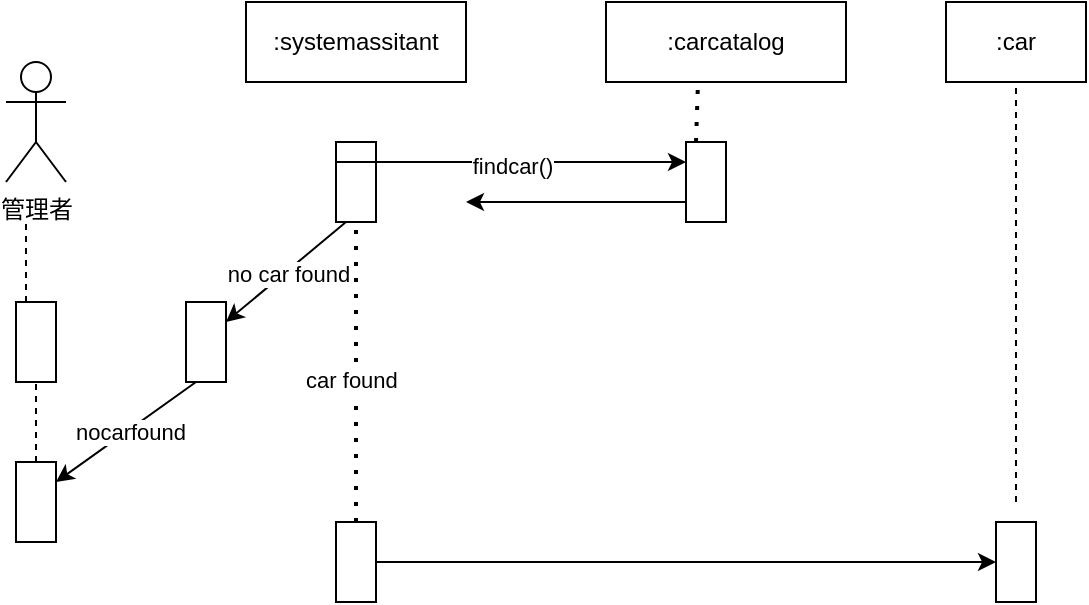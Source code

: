 <mxfile version="22.1.11" type="google">
  <diagram name="第 1 页" id="-pJfhRs5o2y8_Krgs1s0">
    <mxGraphModel grid="1" page="1" gridSize="10" guides="1" tooltips="1" connect="1" arrows="1" fold="1" pageScale="1" pageWidth="827" pageHeight="1169" math="0" shadow="0">
      <root>
        <mxCell id="0" />
        <mxCell id="1" parent="0" />
        <mxCell id="SHEZMKJn7fEZYNCt1iDd-4" value="管理者&lt;br&gt;" style="shape=umlActor;verticalLabelPosition=bottom;verticalAlign=top;html=1;outlineConnect=0;" vertex="1" parent="1">
          <mxGeometry x="130" y="120" width="30" height="60" as="geometry" />
        </mxCell>
        <mxCell id="SHEZMKJn7fEZYNCt1iDd-6" value="" style="rounded=0;whiteSpace=wrap;html=1;rotation=-90;" vertex="1" parent="1">
          <mxGeometry x="125" y="250" width="40" height="20" as="geometry" />
        </mxCell>
        <mxCell id="SHEZMKJn7fEZYNCt1iDd-7" value="" style="rounded=0;whiteSpace=wrap;html=1;rotation=-90;" vertex="1" parent="1">
          <mxGeometry x="125" y="330" width="40" height="20" as="geometry" />
        </mxCell>
        <mxCell id="SHEZMKJn7fEZYNCt1iDd-8" value=":systemassitant" style="rounded=0;whiteSpace=wrap;html=1;" vertex="1" parent="1">
          <mxGeometry x="250" y="90" width="110" height="40" as="geometry" />
        </mxCell>
        <mxCell id="SHEZMKJn7fEZYNCt1iDd-9" value=":carcatalog" style="rounded=0;whiteSpace=wrap;html=1;" vertex="1" parent="1">
          <mxGeometry x="430" y="90" width="120" height="40" as="geometry" />
        </mxCell>
        <mxCell id="SHEZMKJn7fEZYNCt1iDd-10" value=":car" style="rounded=0;whiteSpace=wrap;html=1;" vertex="1" parent="1">
          <mxGeometry x="600" y="90" width="70" height="40" as="geometry" />
        </mxCell>
        <mxCell id="SHEZMKJn7fEZYNCt1iDd-11" value="" style="rounded=0;whiteSpace=wrap;html=1;rotation=-90;" vertex="1" parent="1">
          <mxGeometry x="285" y="170" width="40" height="20" as="geometry" />
        </mxCell>
        <mxCell id="SHEZMKJn7fEZYNCt1iDd-12" value="" style="rounded=0;whiteSpace=wrap;html=1;rotation=-90;" vertex="1" parent="1">
          <mxGeometry x="460" y="170" width="40" height="20" as="geometry" />
        </mxCell>
        <mxCell id="SHEZMKJn7fEZYNCt1iDd-14" value="" style="rounded=0;whiteSpace=wrap;html=1;rotation=-90;" vertex="1" parent="1">
          <mxGeometry x="285" y="360" width="40" height="20" as="geometry" />
        </mxCell>
        <mxCell id="SHEZMKJn7fEZYNCt1iDd-15" value="" style="rounded=0;whiteSpace=wrap;html=1;rotation=-90;" vertex="1" parent="1">
          <mxGeometry x="615" y="360" width="40" height="20" as="geometry" />
        </mxCell>
        <mxCell id="SHEZMKJn7fEZYNCt1iDd-17" value="" style="endArrow=none;dashed=1;html=1;rounded=0;entryX=0.5;entryY=1;entryDx=0;entryDy=0;" edge="1" parent="1" target="SHEZMKJn7fEZYNCt1iDd-10">
          <mxGeometry width="50" height="50" relative="1" as="geometry">
            <mxPoint x="635" y="340" as="sourcePoint" />
            <mxPoint x="390" y="270" as="targetPoint" />
          </mxGeometry>
        </mxCell>
        <mxCell id="SHEZMKJn7fEZYNCt1iDd-18" value="" style="endArrow=none;dashed=1;html=1;dashPattern=1 3;strokeWidth=2;rounded=0;exitX=1;exitY=0.75;exitDx=0;exitDy=0;" edge="1" parent="1" source="SHEZMKJn7fEZYNCt1iDd-6">
          <mxGeometry width="50" height="50" relative="1" as="geometry">
            <mxPoint x="340" y="320" as="sourcePoint" />
            <mxPoint x="150" y="240" as="targetPoint" />
          </mxGeometry>
        </mxCell>
        <mxCell id="SHEZMKJn7fEZYNCt1iDd-19" value="" style="endArrow=none;dashed=1;html=1;rounded=0;entryX=0;entryY=0.5;entryDx=0;entryDy=0;exitX=1;exitY=0.5;exitDx=0;exitDy=0;" edge="1" parent="1" source="SHEZMKJn7fEZYNCt1iDd-7" target="SHEZMKJn7fEZYNCt1iDd-6">
          <mxGeometry width="50" height="50" relative="1" as="geometry">
            <mxPoint x="340" y="320" as="sourcePoint" />
            <mxPoint x="390" y="270" as="targetPoint" />
          </mxGeometry>
        </mxCell>
        <mxCell id="SHEZMKJn7fEZYNCt1iDd-20" value="" style="endArrow=none;dashed=1;html=1;rounded=0;exitX=1;exitY=0.25;exitDx=0;exitDy=0;" edge="1" parent="1" source="SHEZMKJn7fEZYNCt1iDd-6">
          <mxGeometry width="50" height="50" relative="1" as="geometry">
            <mxPoint x="340" y="320" as="sourcePoint" />
            <mxPoint x="140" y="200" as="targetPoint" />
          </mxGeometry>
        </mxCell>
        <mxCell id="SHEZMKJn7fEZYNCt1iDd-21" value="" style="endArrow=classic;html=1;rounded=0;exitX=0.75;exitY=0;exitDx=0;exitDy=0;entryX=0.75;entryY=0;entryDx=0;entryDy=0;" edge="1" parent="1" source="SHEZMKJn7fEZYNCt1iDd-11" target="SHEZMKJn7fEZYNCt1iDd-12">
          <mxGeometry width="50" height="50" relative="1" as="geometry">
            <mxPoint x="340" y="320" as="sourcePoint" />
            <mxPoint x="390" y="270" as="targetPoint" />
          </mxGeometry>
        </mxCell>
        <mxCell id="SHEZMKJn7fEZYNCt1iDd-32" value="findcar()" style="edgeLabel;html=1;align=center;verticalAlign=middle;resizable=0;points=[];" connectable="0" vertex="1" parent="SHEZMKJn7fEZYNCt1iDd-21">
          <mxGeometry x="0.006" y="-2" relative="1" as="geometry">
            <mxPoint as="offset" />
          </mxGeometry>
        </mxCell>
        <mxCell id="SHEZMKJn7fEZYNCt1iDd-22" value="" style="endArrow=classic;html=1;rounded=0;entryX=0.75;entryY=1;entryDx=0;entryDy=0;exitX=0;exitY=0.25;exitDx=0;exitDy=0;" edge="1" parent="1" source="SHEZMKJn7fEZYNCt1iDd-13" target="SHEZMKJn7fEZYNCt1iDd-7">
          <mxGeometry width="50" height="50" relative="1" as="geometry">
            <mxPoint x="340" y="320" as="sourcePoint" />
            <mxPoint x="390" y="270" as="targetPoint" />
          </mxGeometry>
        </mxCell>
        <mxCell id="SHEZMKJn7fEZYNCt1iDd-31" value="nocarfound" style="edgeLabel;html=1;align=center;verticalAlign=middle;resizable=0;points=[];" connectable="0" vertex="1" parent="SHEZMKJn7fEZYNCt1iDd-22">
          <mxGeometry x="-0.043" y="1" relative="1" as="geometry">
            <mxPoint as="offset" />
          </mxGeometry>
        </mxCell>
        <mxCell id="SHEZMKJn7fEZYNCt1iDd-13" value="" style="rounded=0;whiteSpace=wrap;html=1;rotation=-90;" vertex="1" parent="1">
          <mxGeometry x="210" y="250" width="40" height="20" as="geometry" />
        </mxCell>
        <mxCell id="SHEZMKJn7fEZYNCt1iDd-29" value="" style="endArrow=classic;html=1;rounded=0;entryX=0.75;entryY=1;entryDx=0;entryDy=0;exitX=0;exitY=0.25;exitDx=0;exitDy=0;" edge="1" parent="1" source="SHEZMKJn7fEZYNCt1iDd-11" target="SHEZMKJn7fEZYNCt1iDd-13">
          <mxGeometry width="50" height="50" relative="1" as="geometry">
            <mxPoint x="340" y="320" as="sourcePoint" />
            <mxPoint x="390" y="270" as="targetPoint" />
          </mxGeometry>
        </mxCell>
        <mxCell id="SHEZMKJn7fEZYNCt1iDd-30" value="no car found" style="edgeLabel;html=1;align=center;verticalAlign=middle;resizable=0;points=[];" connectable="0" vertex="1" parent="SHEZMKJn7fEZYNCt1iDd-29">
          <mxGeometry x="-0.01" y="1" relative="1" as="geometry">
            <mxPoint as="offset" />
          </mxGeometry>
        </mxCell>
        <mxCell id="SHEZMKJn7fEZYNCt1iDd-33" value="" style="endArrow=classic;html=1;rounded=0;exitX=0.25;exitY=0;exitDx=0;exitDy=0;" edge="1" parent="1" source="SHEZMKJn7fEZYNCt1iDd-12">
          <mxGeometry width="50" height="50" relative="1" as="geometry">
            <mxPoint x="340" y="320" as="sourcePoint" />
            <mxPoint x="360" y="190" as="targetPoint" />
          </mxGeometry>
        </mxCell>
        <mxCell id="SHEZMKJn7fEZYNCt1iDd-34" value="" style="endArrow=none;dashed=1;html=1;dashPattern=1 3;strokeWidth=2;rounded=0;entryX=0.383;entryY=1.035;entryDx=0;entryDy=0;entryPerimeter=0;exitX=1;exitY=0.25;exitDx=0;exitDy=0;" edge="1" parent="1" source="SHEZMKJn7fEZYNCt1iDd-12" target="SHEZMKJn7fEZYNCt1iDd-9">
          <mxGeometry width="50" height="50" relative="1" as="geometry">
            <mxPoint x="340" y="320" as="sourcePoint" />
            <mxPoint x="390" y="270" as="targetPoint" />
          </mxGeometry>
        </mxCell>
        <mxCell id="SHEZMKJn7fEZYNCt1iDd-35" value="" style="endArrow=none;dashed=1;html=1;dashPattern=1 3;strokeWidth=2;rounded=0;entryX=0;entryY=0.5;entryDx=0;entryDy=0;exitX=1;exitY=0.5;exitDx=0;exitDy=0;" edge="1" parent="1" source="SHEZMKJn7fEZYNCt1iDd-14" target="SHEZMKJn7fEZYNCt1iDd-11">
          <mxGeometry width="50" height="50" relative="1" as="geometry">
            <mxPoint x="340" y="320" as="sourcePoint" />
            <mxPoint x="390" y="270" as="targetPoint" />
          </mxGeometry>
        </mxCell>
        <mxCell id="SHEZMKJn7fEZYNCt1iDd-36" value="car found&amp;nbsp;" style="edgeLabel;html=1;align=center;verticalAlign=middle;resizable=0;points=[];" connectable="0" vertex="1" parent="SHEZMKJn7fEZYNCt1iDd-35">
          <mxGeometry x="-0.048" y="1" relative="1" as="geometry">
            <mxPoint as="offset" />
          </mxGeometry>
        </mxCell>
        <mxCell id="SHEZMKJn7fEZYNCt1iDd-37" value="" style="endArrow=classic;html=1;rounded=0;exitX=0.5;exitY=1;exitDx=0;exitDy=0;entryX=0.5;entryY=0;entryDx=0;entryDy=0;" edge="1" parent="1" source="SHEZMKJn7fEZYNCt1iDd-14" target="SHEZMKJn7fEZYNCt1iDd-15">
          <mxGeometry width="50" height="50" relative="1" as="geometry">
            <mxPoint x="340" y="320" as="sourcePoint" />
            <mxPoint x="390" y="270" as="targetPoint" />
          </mxGeometry>
        </mxCell>
      </root>
    </mxGraphModel>
  </diagram>
</mxfile>
